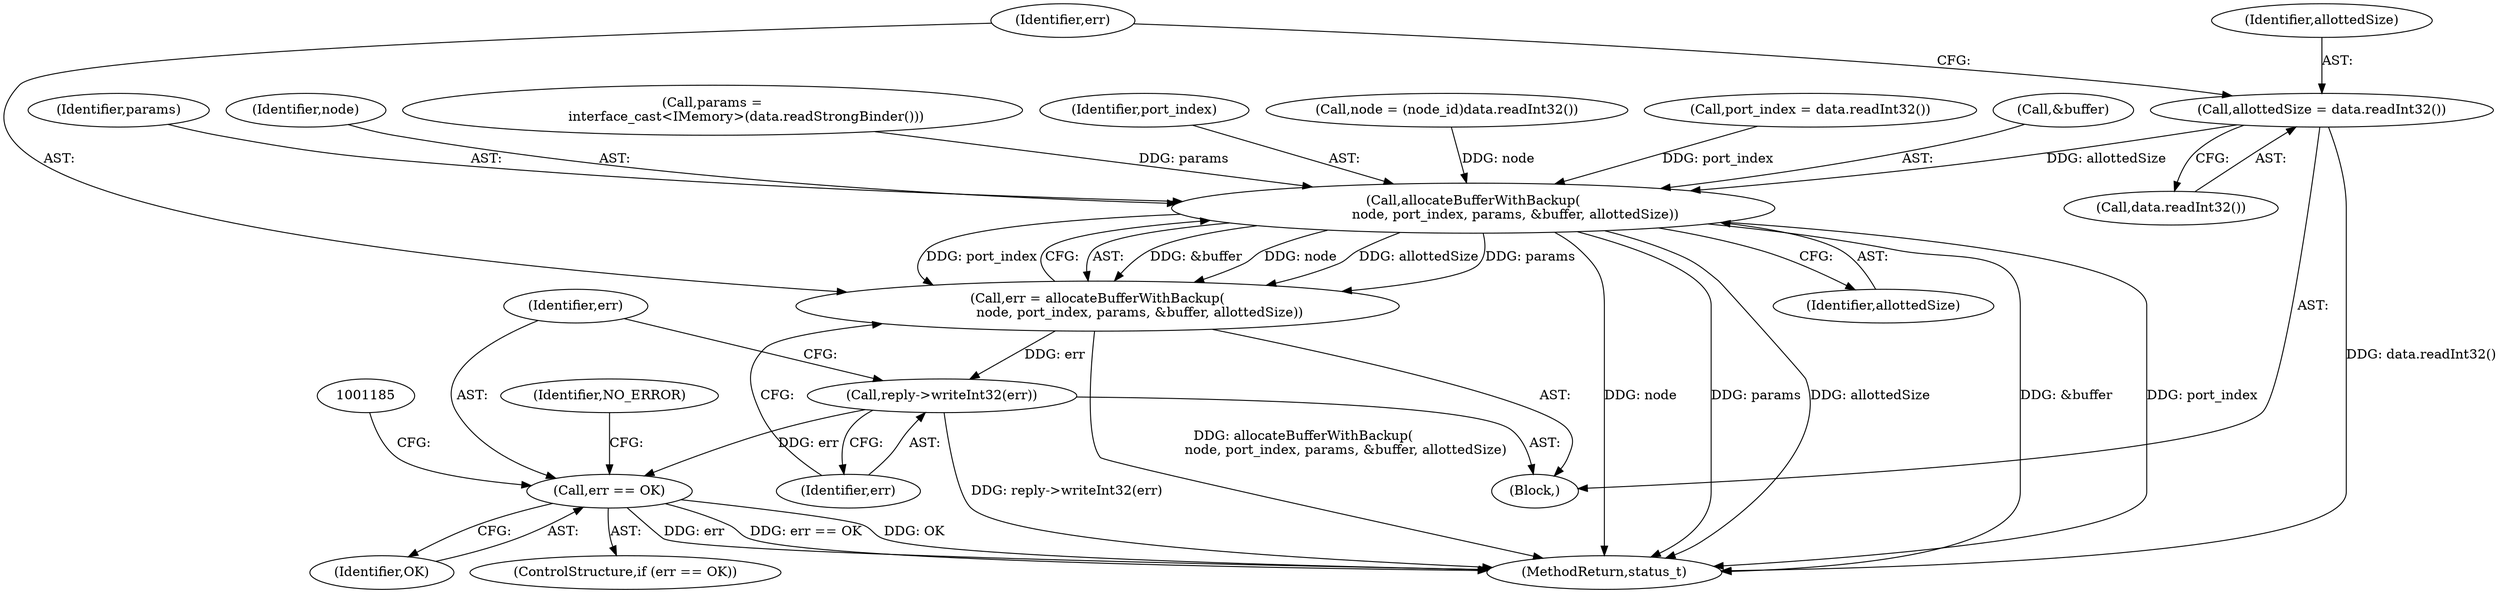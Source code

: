 digraph "0_Android_295c883fe3105b19bcd0f9e07d54c6b589fc5bff@API" {
"1001162" [label="(Call,allottedSize = data.readInt32())"];
"1001169" [label="(Call,allocateBufferWithBackup(\n                    node, port_index, params, &buffer, allottedSize))"];
"1001167" [label="(Call,err = allocateBufferWithBackup(\n                    node, port_index, params, &buffer, allottedSize))"];
"1001176" [label="(Call,reply->writeInt32(err))"];
"1001179" [label="(Call,err == OK)"];
"1001162" [label="(Call,allottedSize = data.readInt32())"];
"1001180" [label="(Identifier,err)"];
"1001177" [label="(Identifier,err)"];
"1001168" [label="(Identifier,err)"];
"1001164" [label="(Call,data.readInt32())"];
"1001176" [label="(Call,reply->writeInt32(err))"];
"1001154" [label="(Call,params =\n                interface_cast<IMemory>(data.readStrongBinder()))"];
"1001171" [label="(Identifier,port_index)"];
"1001144" [label="(Call,node = (node_id)data.readInt32())"];
"1001150" [label="(Call,port_index = data.readInt32())"];
"1001163" [label="(Identifier,allottedSize)"];
"1001178" [label="(ControlStructure,if (err == OK))"];
"1001173" [label="(Call,&buffer)"];
"1001175" [label="(Identifier,allottedSize)"];
"1001138" [label="(Block,)"];
"1001188" [label="(Identifier,NO_ERROR)"];
"1001169" [label="(Call,allocateBufferWithBackup(\n                    node, port_index, params, &buffer, allottedSize))"];
"1001167" [label="(Call,err = allocateBufferWithBackup(\n                    node, port_index, params, &buffer, allottedSize))"];
"1001172" [label="(Identifier,params)"];
"1001179" [label="(Call,err == OK)"];
"1001181" [label="(Identifier,OK)"];
"1001170" [label="(Identifier,node)"];
"1001343" [label="(MethodReturn,status_t)"];
"1001162" -> "1001138"  [label="AST: "];
"1001162" -> "1001164"  [label="CFG: "];
"1001163" -> "1001162"  [label="AST: "];
"1001164" -> "1001162"  [label="AST: "];
"1001168" -> "1001162"  [label="CFG: "];
"1001162" -> "1001343"  [label="DDG: data.readInt32()"];
"1001162" -> "1001169"  [label="DDG: allottedSize"];
"1001169" -> "1001167"  [label="AST: "];
"1001169" -> "1001175"  [label="CFG: "];
"1001170" -> "1001169"  [label="AST: "];
"1001171" -> "1001169"  [label="AST: "];
"1001172" -> "1001169"  [label="AST: "];
"1001173" -> "1001169"  [label="AST: "];
"1001175" -> "1001169"  [label="AST: "];
"1001167" -> "1001169"  [label="CFG: "];
"1001169" -> "1001343"  [label="DDG: node"];
"1001169" -> "1001343"  [label="DDG: params"];
"1001169" -> "1001343"  [label="DDG: allottedSize"];
"1001169" -> "1001343"  [label="DDG: &buffer"];
"1001169" -> "1001343"  [label="DDG: port_index"];
"1001169" -> "1001167"  [label="DDG: &buffer"];
"1001169" -> "1001167"  [label="DDG: node"];
"1001169" -> "1001167"  [label="DDG: allottedSize"];
"1001169" -> "1001167"  [label="DDG: params"];
"1001169" -> "1001167"  [label="DDG: port_index"];
"1001144" -> "1001169"  [label="DDG: node"];
"1001150" -> "1001169"  [label="DDG: port_index"];
"1001154" -> "1001169"  [label="DDG: params"];
"1001167" -> "1001138"  [label="AST: "];
"1001168" -> "1001167"  [label="AST: "];
"1001177" -> "1001167"  [label="CFG: "];
"1001167" -> "1001343"  [label="DDG: allocateBufferWithBackup(\n                    node, port_index, params, &buffer, allottedSize)"];
"1001167" -> "1001176"  [label="DDG: err"];
"1001176" -> "1001138"  [label="AST: "];
"1001176" -> "1001177"  [label="CFG: "];
"1001177" -> "1001176"  [label="AST: "];
"1001180" -> "1001176"  [label="CFG: "];
"1001176" -> "1001343"  [label="DDG: reply->writeInt32(err)"];
"1001176" -> "1001179"  [label="DDG: err"];
"1001179" -> "1001178"  [label="AST: "];
"1001179" -> "1001181"  [label="CFG: "];
"1001180" -> "1001179"  [label="AST: "];
"1001181" -> "1001179"  [label="AST: "];
"1001185" -> "1001179"  [label="CFG: "];
"1001188" -> "1001179"  [label="CFG: "];
"1001179" -> "1001343"  [label="DDG: err == OK"];
"1001179" -> "1001343"  [label="DDG: OK"];
"1001179" -> "1001343"  [label="DDG: err"];
}
